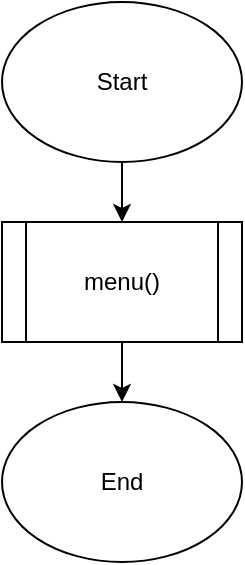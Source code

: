 <mxfile version="13.0.3" type="device"><diagram id="C5RBs43oDa-KdzZeNtuy" name="Page-1"><mxGraphModel dx="852" dy="494" grid="1" gridSize="10" guides="1" tooltips="1" connect="1" arrows="1" fold="1" page="1" pageScale="1" pageWidth="827" pageHeight="1169" math="0" shadow="0"><root><mxCell id="WIyWlLk6GJQsqaUBKTNV-0"/><mxCell id="WIyWlLk6GJQsqaUBKTNV-1" parent="WIyWlLk6GJQsqaUBKTNV-0"/><mxCell id="3N9tyTZhvnJdJf4N1Vtk-2" value="" style="edgeStyle=orthogonalEdgeStyle;rounded=0;orthogonalLoop=1;jettySize=auto;html=1;" edge="1" parent="WIyWlLk6GJQsqaUBKTNV-1" source="3N9tyTZhvnJdJf4N1Vtk-0" target="3N9tyTZhvnJdJf4N1Vtk-1"><mxGeometry relative="1" as="geometry"/></mxCell><mxCell id="3N9tyTZhvnJdJf4N1Vtk-0" value="Start" style="ellipse;whiteSpace=wrap;html=1;" vertex="1" parent="WIyWlLk6GJQsqaUBKTNV-1"><mxGeometry x="350" y="20" width="120" height="80" as="geometry"/></mxCell><mxCell id="3N9tyTZhvnJdJf4N1Vtk-4" value="" style="edgeStyle=orthogonalEdgeStyle;rounded=0;orthogonalLoop=1;jettySize=auto;html=1;" edge="1" parent="WIyWlLk6GJQsqaUBKTNV-1" source="3N9tyTZhvnJdJf4N1Vtk-1" target="3N9tyTZhvnJdJf4N1Vtk-3"><mxGeometry relative="1" as="geometry"/></mxCell><mxCell id="3N9tyTZhvnJdJf4N1Vtk-1" value="menu()" style="shape=process;whiteSpace=wrap;html=1;backgroundOutline=1;" vertex="1" parent="WIyWlLk6GJQsqaUBKTNV-1"><mxGeometry x="350" y="130" width="120" height="60" as="geometry"/></mxCell><mxCell id="3N9tyTZhvnJdJf4N1Vtk-3" value="End" style="ellipse;whiteSpace=wrap;html=1;" vertex="1" parent="WIyWlLk6GJQsqaUBKTNV-1"><mxGeometry x="350" y="220" width="120" height="80" as="geometry"/></mxCell></root></mxGraphModel></diagram></mxfile>